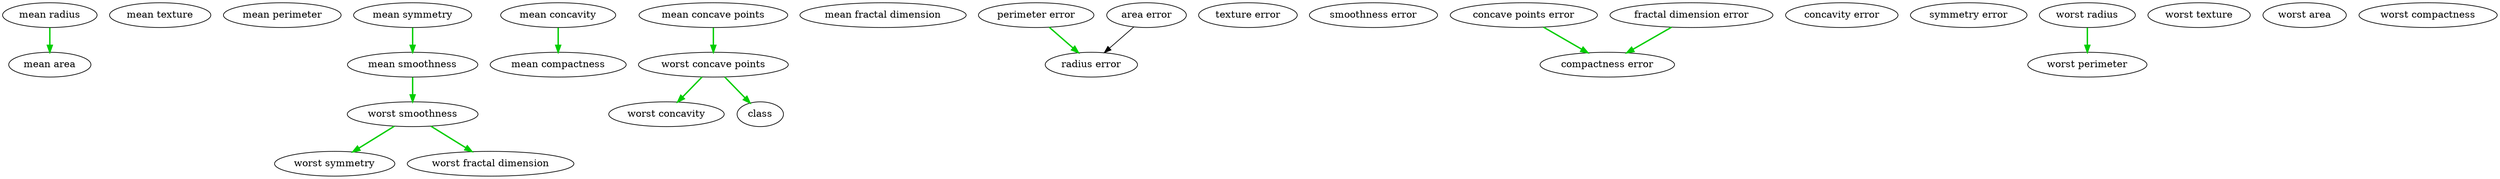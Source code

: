 digraph  {
dpi=200;
fontsize=18;
0 [label="mean radius"];
0 [label="mean radius"];
1 [label="mean texture"];
1 [label="mean texture"];
2 [label="mean perimeter"];
2 [label="mean perimeter"];
3 [label="mean area"];
3 [label="mean area"];
4 [label="mean smoothness"];
4 [label="mean smoothness"];
5 [label="mean compactness"];
5 [label="mean compactness"];
6 [label="mean concavity"];
6 [label="mean concavity"];
7 [label="mean concave points"];
7 [label="mean concave points"];
8 [label="mean symmetry"];
8 [label="mean symmetry"];
9 [label="mean fractal dimension"];
9 [label="mean fractal dimension"];
10 [label="radius error"];
10 [label="radius error"];
11 [label="texture error"];
11 [label="texture error"];
12 [label="perimeter error"];
12 [label="perimeter error"];
13 [label="area error"];
13 [label="area error"];
14 [label="smoothness error"];
14 [label="smoothness error"];
15 [label="compactness error"];
15 [label="compactness error"];
16 [label="concavity error"];
16 [label="concavity error"];
17 [label="concave points error"];
17 [label="concave points error"];
18 [label="symmetry error"];
18 [label="symmetry error"];
19 [label="fractal dimension error"];
19 [label="fractal dimension error"];
20 [label="worst radius"];
20 [label="worst radius"];
21 [label="worst texture"];
21 [label="worst texture"];
22 [label="worst perimeter"];
22 [label="worst perimeter"];
23 [label="worst area"];
23 [label="worst area"];
24 [label="worst smoothness"];
24 [label="worst smoothness"];
25 [label="worst compactness"];
25 [label="worst compactness"];
26 [label="worst concavity"];
26 [label="worst concavity"];
27 [label="worst concave points"];
27 [label="worst concave points"];
28 [label="worst symmetry"];
28 [label="worst symmetry"];
29 [label="worst fractal dimension"];
29 [label="worst fractal dimension"];
30 [label=class];
30 [label=class];
0 -> 3  [arrowhead=normal, arrowtail=none, color=green3, dir=both, penwidth=2.0];
8 -> 4  [arrowhead=normal, arrowtail=none, color=green3, dir=both, penwidth=2.0];
4 -> 24  [arrowhead=normal, arrowtail=none, color=green3, dir=both, penwidth=2.0];
6 -> 5  [arrowhead=normal, arrowtail=none, color=green3, dir=both, penwidth=2.0];
7 -> 27  [arrowhead=normal, arrowtail=none, color=green3, dir=both, penwidth=2.0];
12 -> 10  [arrowhead=normal, arrowtail=none, color=green3, dir=both, penwidth=2.0];
13 -> 10  [arrowhead=normal, arrowtail=none, dir=both];
17 -> 15  [arrowhead=normal, arrowtail=none, color=green3, dir=both, penwidth=2.0];
19 -> 15  [arrowhead=normal, arrowtail=none, color=green3, dir=both, penwidth=2.0];
20 -> 22  [arrowhead=normal, arrowtail=none, color=green3, dir=both, penwidth=2.0];
24 -> 28  [arrowhead=normal, arrowtail=none, color=green3, dir=both, penwidth=2.0];
24 -> 29  [arrowhead=normal, arrowtail=none, color=green3, dir=both, penwidth=2.0];
27 -> 26  [arrowhead=normal, arrowtail=none, color=green3, dir=both, penwidth=2.0];
27 -> 30  [arrowhead=normal, arrowtail=none, color=green3, dir=both, penwidth=2.0];
}
